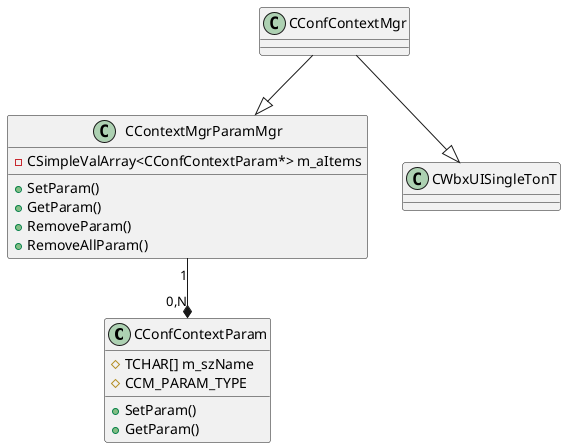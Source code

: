 @startuml
class CConfContextParam {
+ SetParam()
+ GetParam()
# TCHAR[] m_szName
# CCM_PARAM_TYPE
}

class CContextMgrParamMgr {
+ SetParam()
+ GetParam()
+ RemoveParam()
+ RemoveAllParam()
- CSimpleValArray<CConfContextParam*> m_aItems
}

class CConfContextMgr {

}


CContextMgrParamMgr "1" --* "0,N" CConfContextParam
CConfContextMgr --|> CContextMgrParamMgr
CConfContextMgr --|> CWbxUISingleTonT

@enduml